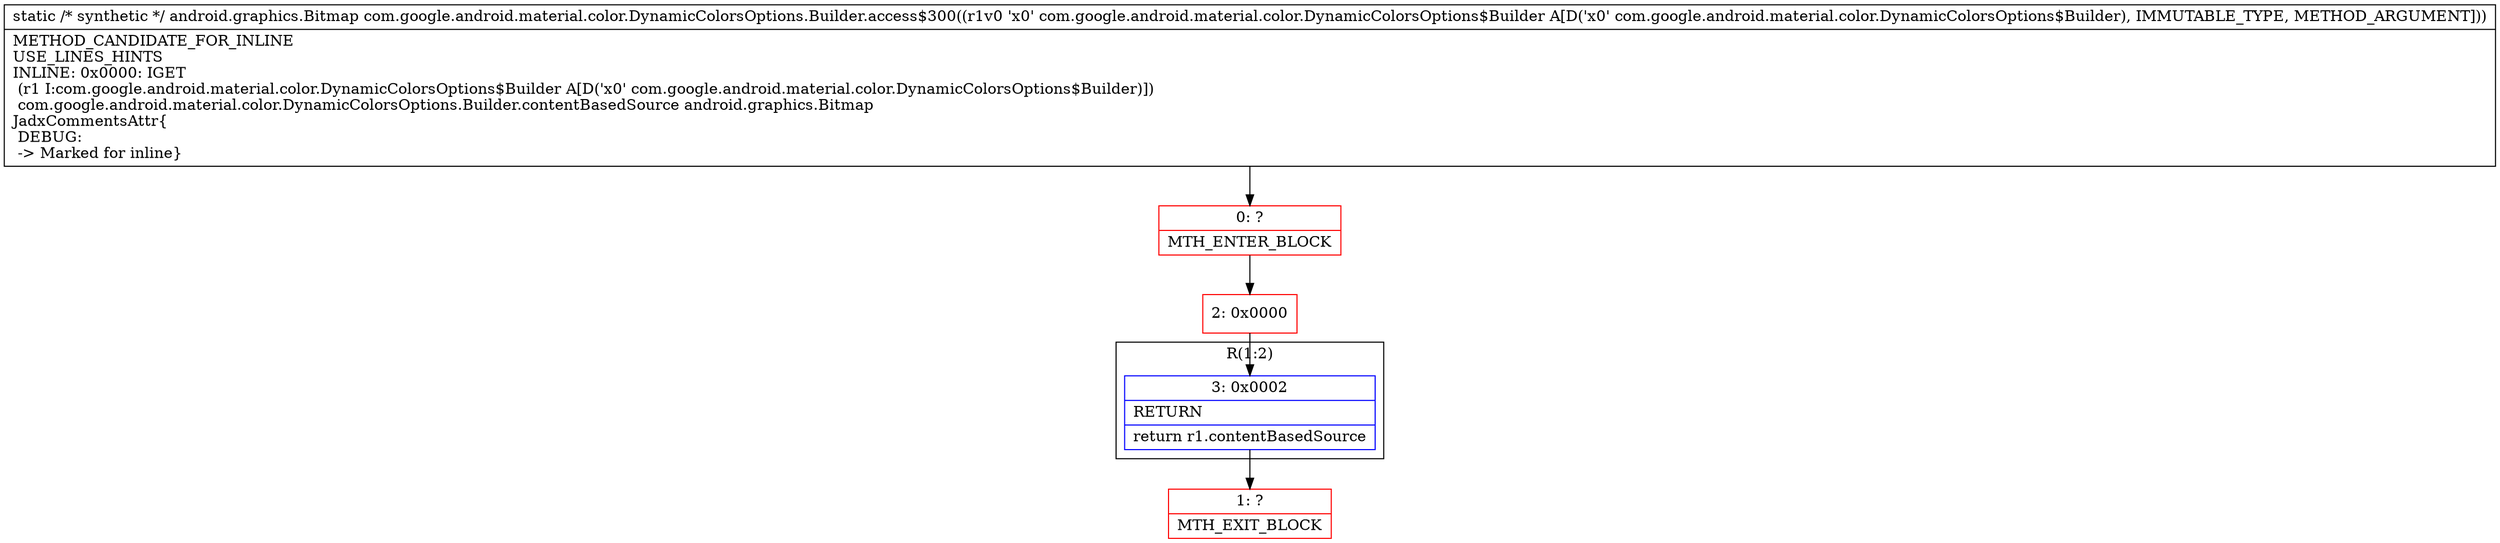 digraph "CFG forcom.google.android.material.color.DynamicColorsOptions.Builder.access$300(Lcom\/google\/android\/material\/color\/DynamicColorsOptions$Builder;)Landroid\/graphics\/Bitmap;" {
subgraph cluster_Region_56784217 {
label = "R(1:2)";
node [shape=record,color=blue];
Node_3 [shape=record,label="{3\:\ 0x0002|RETURN\l|return r1.contentBasedSource\l}"];
}
Node_0 [shape=record,color=red,label="{0\:\ ?|MTH_ENTER_BLOCK\l}"];
Node_2 [shape=record,color=red,label="{2\:\ 0x0000}"];
Node_1 [shape=record,color=red,label="{1\:\ ?|MTH_EXIT_BLOCK\l}"];
MethodNode[shape=record,label="{static \/* synthetic *\/ android.graphics.Bitmap com.google.android.material.color.DynamicColorsOptions.Builder.access$300((r1v0 'x0' com.google.android.material.color.DynamicColorsOptions$Builder A[D('x0' com.google.android.material.color.DynamicColorsOptions$Builder), IMMUTABLE_TYPE, METHOD_ARGUMENT]))  | METHOD_CANDIDATE_FOR_INLINE\lUSE_LINES_HINTS\lINLINE: 0x0000: IGET  \l  (r1 I:com.google.android.material.color.DynamicColorsOptions$Builder A[D('x0' com.google.android.material.color.DynamicColorsOptions$Builder)])\l com.google.android.material.color.DynamicColorsOptions.Builder.contentBasedSource android.graphics.Bitmap\lJadxCommentsAttr\{\l DEBUG: \l \-\> Marked for inline\}\l}"];
MethodNode -> Node_0;Node_3 -> Node_1;
Node_0 -> Node_2;
Node_2 -> Node_3;
}

